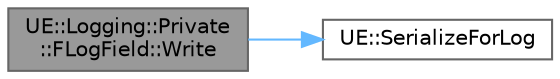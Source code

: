 digraph "UE::Logging::Private::FLogField::Write"
{
 // INTERACTIVE_SVG=YES
 // LATEX_PDF_SIZE
  bgcolor="transparent";
  edge [fontname=Helvetica,fontsize=10,labelfontname=Helvetica,labelfontsize=10];
  node [fontname=Helvetica,fontsize=10,shape=box,height=0.2,width=0.4];
  rankdir="LR";
  Node1 [id="Node000001",label="UE::Logging::Private\l::FLogField::Write",height=0.2,width=0.4,color="gray40", fillcolor="grey60", style="filled", fontcolor="black",tooltip=" "];
  Node1 -> Node2 [id="edge1_Node000001_Node000002",color="steelblue1",style="solid",tooltip=" "];
  Node2 [id="Node000002",label="UE::SerializeForLog",height=0.2,width=0.4,color="grey40", fillcolor="white", style="filled",URL="$da/d75/namespaceUE.html#a2b200f226c0f45b4fadb4f4cccb24172",tooltip="Serializes the value to be used in a log message."];
}
